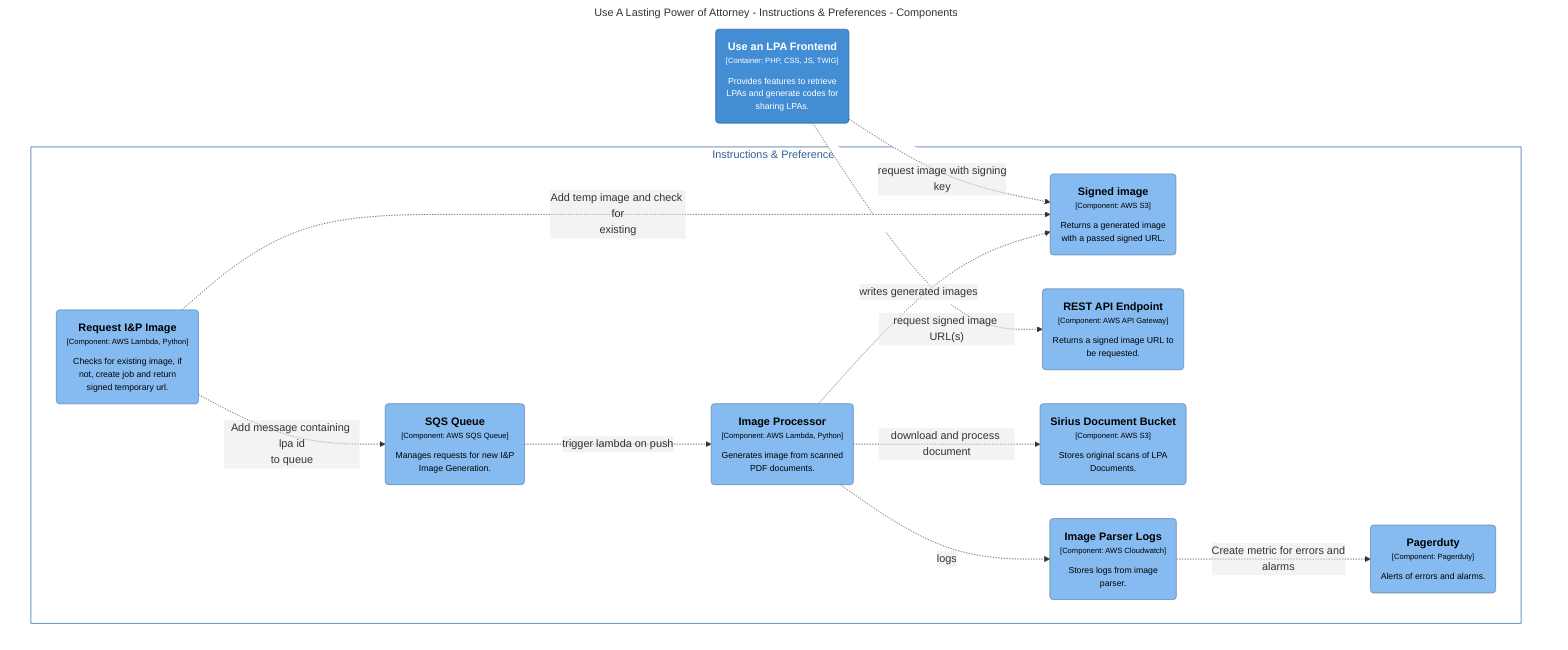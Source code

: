 graph TB
  linkStyle default fill:#ffffff

  subgraph diagram [Use A Lasting Power of Attorney - Instructions & Preferences - Components]
    style diagram fill:#ffffff,stroke:#ffffff

    52("<div style='font-weight: bold'>Use an LPA Frontend</div><div style='font-size: 70%; margin-top: 0px'>[Container: PHP, CSS, JS, TWIG]</div><div style='font-size: 80%; margin-top:10px'>Provides features to retrieve<br />LPAs and generate codes for<br />sharing LPAs.</div>")
    style 52 fill:#438dd5,stroke:#2e6295,color:#ffffff

    subgraph 82 [Instructions & Preferences]
      style 82 fill:#ffffff,stroke:#2e6295,color:#2e6295

      83("<div style='font-weight: bold'>Signed image</div><div style='font-size: 70%; margin-top: 0px'>[Component: AWS S3]</div><div style='font-size: 80%; margin-top:10px'>Returns a generated image<br />with a passed signed URL.</div>")
      style 83 fill:#85bbf0,stroke:#5d82a8,color:#000000
      84("<div style='font-weight: bold'>REST API Endpoint</div><div style='font-size: 70%; margin-top: 0px'>[Component: AWS API Gateway]</div><div style='font-size: 80%; margin-top:10px'>Returns a signed image URL to<br />be requested.</div>")
      style 84 fill:#85bbf0,stroke:#5d82a8,color:#000000
      85("<div style='font-weight: bold'>Request I&P Image</div><div style='font-size: 70%; margin-top: 0px'>[Component: AWS Lambda, Python]</div><div style='font-size: 80%; margin-top:10px'>Checks for existing image, if<br />not, create job and return<br />signed temporary url.</div>")
      style 85 fill:#85bbf0,stroke:#5d82a8,color:#000000
      86("<div style='font-weight: bold'>SQS Queue</div><div style='font-size: 70%; margin-top: 0px'>[Component: AWS SQS Queue]</div><div style='font-size: 80%; margin-top:10px'>Manages requests for new I&P<br />Image Generation.</div>")
      style 86 fill:#85bbf0,stroke:#5d82a8,color:#000000
      87("<div style='font-weight: bold'>Image Processor</div><div style='font-size: 70%; margin-top: 0px'>[Component: AWS Lambda, Python]</div><div style='font-size: 80%; margin-top:10px'>Generates image from scanned<br />PDF documents.</div>")
      style 87 fill:#85bbf0,stroke:#5d82a8,color:#000000
      88("<div style='font-weight: bold'>Sirius Document Bucket</div><div style='font-size: 70%; margin-top: 0px'>[Component: AWS S3]</div><div style='font-size: 80%; margin-top:10px'>Stores original scans of LPA<br />Documents.</div>")
      style 88 fill:#85bbf0,stroke:#5d82a8,color:#000000
      89("<div style='font-weight: bold'>Image Parser Logs</div><div style='font-size: 70%; margin-top: 0px'>[Component: AWS Cloudwatch]</div><div style='font-size: 80%; margin-top:10px'>Stores logs from image<br />parser.</div>")
      style 89 fill:#85bbf0,stroke:#5d82a8,color:#000000
      90("<div style='font-weight: bold'>Pagerduty</div><div style='font-size: 70%; margin-top: 0px'>[Component: Pagerduty]</div><div style='font-size: 80%; margin-top:10px'>Alerts of errors and alarms.</div>")
      style 90 fill:#85bbf0,stroke:#5d82a8,color:#000000
    end

    89-. "<div>Create metric for errors and<br />alarms</div><div style='font-size: 70%'></div>" .->90
    52-. "<div>request image with signing<br />key</div><div style='font-size: 70%'></div>" .->83
    52-. "<div>request signed image URL(s)</div><div style='font-size: 70%'></div>" .->84
    85-. "<div>Add temp image and check for<br />existing</div><div style='font-size: 70%'></div>" .->83
    85-. "<div>Add message containing lpa id<br />to queue</div><div style='font-size: 70%'></div>" .->86
    86-. "<div>trigger lambda on push</div><div style='font-size: 70%'></div>" .->87
    87-. "<div>download and process document</div><div style='font-size: 70%'></div>" .->88
    87-. "<div>logs</div><div style='font-size: 70%'></div>" .->89
    87-. "<div>writes generated images</div><div style='font-size: 70%'></div>" .->83
  end